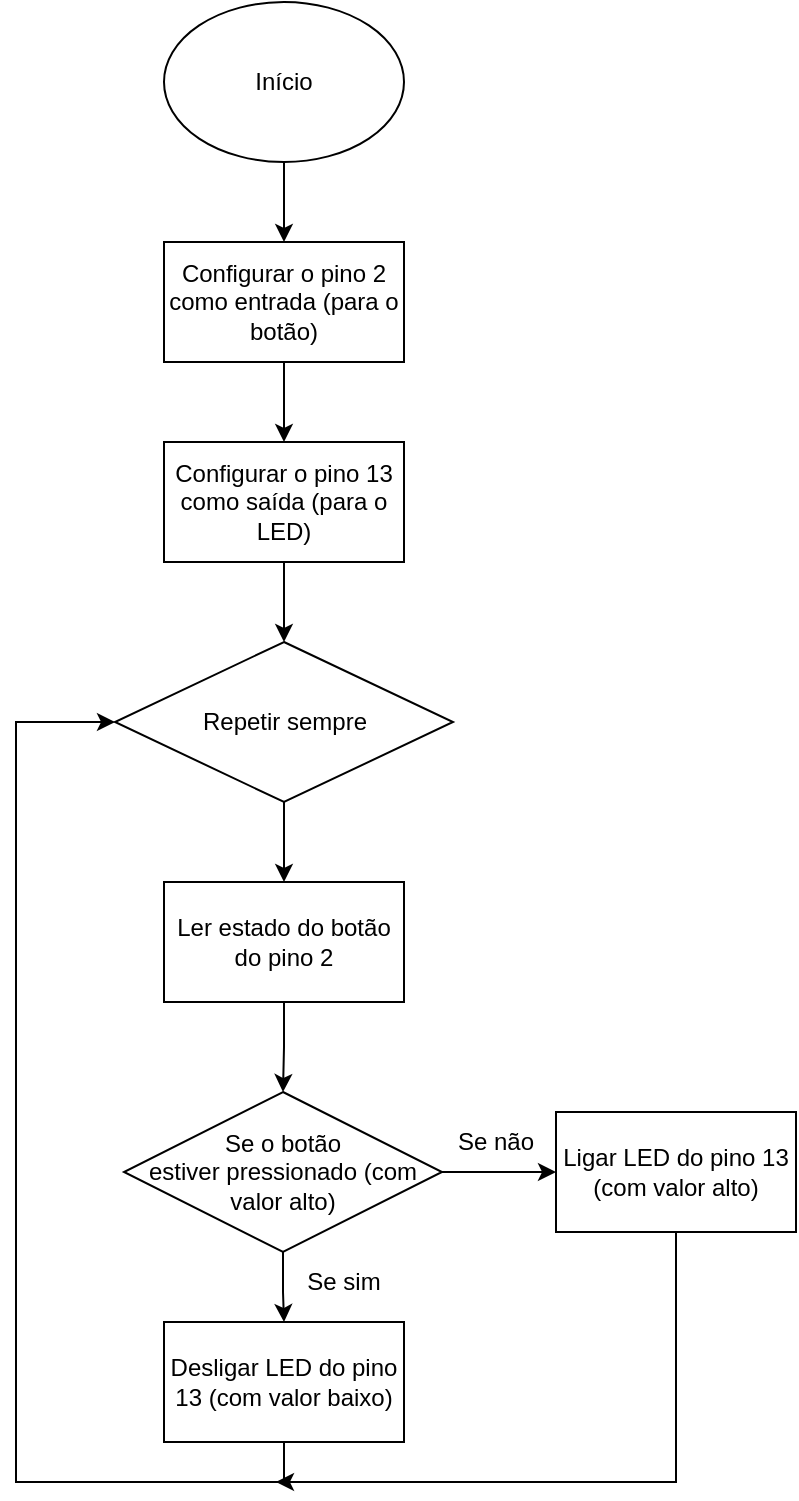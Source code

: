 <mxfile version="28.2.5">
  <diagram name="Página-1" id="RdAOYIao0m0nIeAQQOCn">
    <mxGraphModel dx="599" dy="815" grid="1" gridSize="10" guides="1" tooltips="1" connect="1" arrows="1" fold="1" page="1" pageScale="1" pageWidth="827" pageHeight="1169" math="0" shadow="0">
      <root>
        <mxCell id="0" />
        <mxCell id="1" parent="0" />
        <mxCell id="g-vino6VFtvDorAYjupd-12" style="edgeStyle=orthogonalEdgeStyle;rounded=0;orthogonalLoop=1;jettySize=auto;html=1;entryX=0.5;entryY=0;entryDx=0;entryDy=0;" parent="1" source="g-vino6VFtvDorAYjupd-1" target="g-vino6VFtvDorAYjupd-2" edge="1">
          <mxGeometry relative="1" as="geometry" />
        </mxCell>
        <mxCell id="g-vino6VFtvDorAYjupd-1" value="Início" style="ellipse;whiteSpace=wrap;html=1;" parent="1" vertex="1">
          <mxGeometry x="354" y="40" width="120" height="80" as="geometry" />
        </mxCell>
        <mxCell id="g-vino6VFtvDorAYjupd-13" style="edgeStyle=orthogonalEdgeStyle;rounded=0;orthogonalLoop=1;jettySize=auto;html=1;entryX=0.5;entryY=0;entryDx=0;entryDy=0;" parent="1" source="g-vino6VFtvDorAYjupd-2" target="g-vino6VFtvDorAYjupd-3" edge="1">
          <mxGeometry relative="1" as="geometry" />
        </mxCell>
        <mxCell id="g-vino6VFtvDorAYjupd-2" value="&lt;div&gt;Configurar o pino 2 como entrada (para o botão)&lt;/div&gt;" style="rounded=0;whiteSpace=wrap;html=1;" parent="1" vertex="1">
          <mxGeometry x="354" y="160" width="120" height="60" as="geometry" />
        </mxCell>
        <mxCell id="g-vino6VFtvDorAYjupd-14" style="edgeStyle=orthogonalEdgeStyle;rounded=0;orthogonalLoop=1;jettySize=auto;html=1;entryX=0.5;entryY=0;entryDx=0;entryDy=0;" parent="1" source="g-vino6VFtvDorAYjupd-3" target="g-vino6VFtvDorAYjupd-4" edge="1">
          <mxGeometry relative="1" as="geometry" />
        </mxCell>
        <mxCell id="g-vino6VFtvDorAYjupd-3" value="Configurar o&amp;nbsp;&lt;span style=&quot;background-color: transparent; color: light-dark(rgb(0, 0, 0), rgb(255, 255, 255));&quot;&gt;pino 13 como saída (para o LED)&lt;/span&gt;" style="rounded=0;whiteSpace=wrap;html=1;" parent="1" vertex="1">
          <mxGeometry x="354" y="260" width="120" height="60" as="geometry" />
        </mxCell>
        <mxCell id="g-vino6VFtvDorAYjupd-15" style="edgeStyle=orthogonalEdgeStyle;rounded=0;orthogonalLoop=1;jettySize=auto;html=1;entryX=0.5;entryY=0;entryDx=0;entryDy=0;" parent="1" source="g-vino6VFtvDorAYjupd-4" target="g-vino6VFtvDorAYjupd-5" edge="1">
          <mxGeometry relative="1" as="geometry" />
        </mxCell>
        <mxCell id="g-vino6VFtvDorAYjupd-4" value="Repetir sempre" style="rhombus;whiteSpace=wrap;html=1;" parent="1" vertex="1">
          <mxGeometry x="329.5" y="360" width="169" height="80" as="geometry" />
        </mxCell>
        <mxCell id="g-vino6VFtvDorAYjupd-16" style="edgeStyle=orthogonalEdgeStyle;rounded=0;orthogonalLoop=1;jettySize=auto;html=1;entryX=0.5;entryY=0;entryDx=0;entryDy=0;" parent="1" source="g-vino6VFtvDorAYjupd-5" target="g-vino6VFtvDorAYjupd-7" edge="1">
          <mxGeometry relative="1" as="geometry" />
        </mxCell>
        <mxCell id="g-vino6VFtvDorAYjupd-5" value="&lt;div&gt;Ler estado do botão do pino 2&lt;/div&gt;" style="rounded=0;whiteSpace=wrap;html=1;" parent="1" vertex="1">
          <mxGeometry x="354" y="480" width="120" height="60" as="geometry" />
        </mxCell>
        <mxCell id="g-vino6VFtvDorAYjupd-17" style="edgeStyle=orthogonalEdgeStyle;rounded=0;orthogonalLoop=1;jettySize=auto;html=1;entryX=0.5;entryY=0;entryDx=0;entryDy=0;" parent="1" source="g-vino6VFtvDorAYjupd-7" target="g-vino6VFtvDorAYjupd-8" edge="1">
          <mxGeometry relative="1" as="geometry" />
        </mxCell>
        <mxCell id="g-vino6VFtvDorAYjupd-19" style="edgeStyle=orthogonalEdgeStyle;rounded=0;orthogonalLoop=1;jettySize=auto;html=1;entryX=0;entryY=0.5;entryDx=0;entryDy=0;" parent="1" source="g-vino6VFtvDorAYjupd-7" target="g-vino6VFtvDorAYjupd-9" edge="1">
          <mxGeometry relative="1" as="geometry" />
        </mxCell>
        <mxCell id="g-vino6VFtvDorAYjupd-7" value="&lt;div&gt;Se o&amp;nbsp;&lt;span style=&quot;background-color: transparent; color: light-dark(rgb(0, 0, 0), rgb(255, 255, 255));&quot;&gt;botão&lt;/span&gt;&lt;/div&gt;&lt;div&gt;&lt;span style=&quot;background-color: transparent; color: light-dark(rgb(0, 0, 0), rgb(255, 255, 255));&quot;&gt;estiver pressionado (com valor alto)&lt;/span&gt;&lt;/div&gt;" style="rhombus;whiteSpace=wrap;html=1;" parent="1" vertex="1">
          <mxGeometry x="334" y="585" width="159" height="80" as="geometry" />
        </mxCell>
        <mxCell id="g-vino6VFtvDorAYjupd-18" style="edgeStyle=orthogonalEdgeStyle;rounded=0;orthogonalLoop=1;jettySize=auto;html=1;exitX=0.5;exitY=1;exitDx=0;exitDy=0;entryX=0;entryY=0.5;entryDx=0;entryDy=0;" parent="1" source="g-vino6VFtvDorAYjupd-8" target="g-vino6VFtvDorAYjupd-4" edge="1">
          <mxGeometry relative="1" as="geometry">
            <mxPoint x="260" y="640" as="targetPoint" />
            <Array as="points">
              <mxPoint x="414" y="780" />
              <mxPoint x="280" y="780" />
              <mxPoint x="280" y="400" />
            </Array>
          </mxGeometry>
        </mxCell>
        <mxCell id="g-vino6VFtvDorAYjupd-8" value="&lt;div&gt;Desligar LED do pino 13 (com valor baixo)&lt;/div&gt;" style="rounded=0;whiteSpace=wrap;html=1;" parent="1" vertex="1">
          <mxGeometry x="354" y="700" width="120" height="60" as="geometry" />
        </mxCell>
        <mxCell id="g-vino6VFtvDorAYjupd-20" style="edgeStyle=orthogonalEdgeStyle;rounded=0;orthogonalLoop=1;jettySize=auto;html=1;" parent="1" source="g-vino6VFtvDorAYjupd-9" edge="1">
          <mxGeometry relative="1" as="geometry">
            <mxPoint x="410" y="780" as="targetPoint" />
            <Array as="points">
              <mxPoint x="610" y="780" />
            </Array>
          </mxGeometry>
        </mxCell>
        <mxCell id="g-vino6VFtvDorAYjupd-9" value="Ligar LED do pino 13 (com valor alto)" style="rounded=0;whiteSpace=wrap;html=1;" parent="1" vertex="1">
          <mxGeometry x="550" y="595" width="120" height="60" as="geometry" />
        </mxCell>
        <mxCell id="g-vino6VFtvDorAYjupd-21" value="Se não" style="text;html=1;align=center;verticalAlign=middle;whiteSpace=wrap;rounded=0;" parent="1" vertex="1">
          <mxGeometry x="490" y="595" width="60" height="30" as="geometry" />
        </mxCell>
        <mxCell id="g-vino6VFtvDorAYjupd-22" value="Se sim" style="text;html=1;align=center;verticalAlign=middle;whiteSpace=wrap;rounded=0;" parent="1" vertex="1">
          <mxGeometry x="414" y="665" width="60" height="30" as="geometry" />
        </mxCell>
      </root>
    </mxGraphModel>
  </diagram>
</mxfile>
